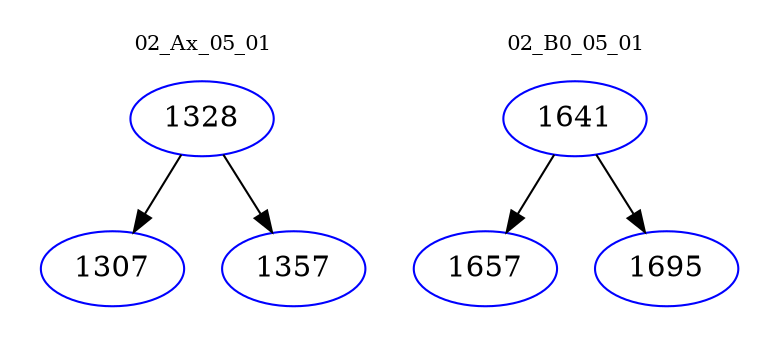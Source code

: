 digraph{
subgraph cluster_0 {
color = white
label = "02_Ax_05_01";
fontsize=10;
T0_1328 [label="1328", color="blue"]
T0_1328 -> T0_1307 [color="black"]
T0_1307 [label="1307", color="blue"]
T0_1328 -> T0_1357 [color="black"]
T0_1357 [label="1357", color="blue"]
}
subgraph cluster_1 {
color = white
label = "02_B0_05_01";
fontsize=10;
T1_1641 [label="1641", color="blue"]
T1_1641 -> T1_1657 [color="black"]
T1_1657 [label="1657", color="blue"]
T1_1641 -> T1_1695 [color="black"]
T1_1695 [label="1695", color="blue"]
}
}
